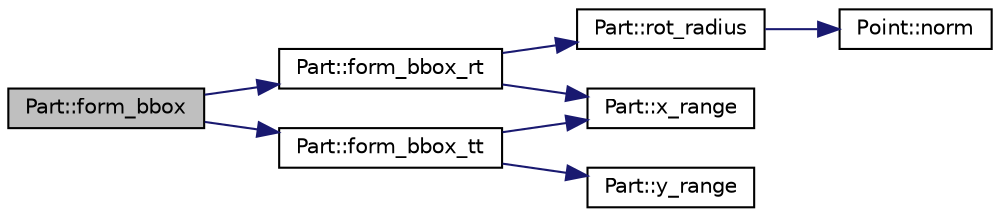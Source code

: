 digraph "Part::form_bbox"
{
 // LATEX_PDF_SIZE
  edge [fontname="Helvetica",fontsize="10",labelfontname="Helvetica",labelfontsize="10"];
  node [fontname="Helvetica",fontsize="10",shape=record];
  rankdir="LR";
  Node1 [label="Part::form_bbox",height=0.2,width=0.4,color="black", fillcolor="grey75", style="filled", fontcolor="black",tooltip=" "];
  Node1 -> Node2 [color="midnightblue",fontsize="10",style="solid",fontname="Helvetica"];
  Node2 [label="Part::form_bbox_rt",height=0.2,width=0.4,color="black", fillcolor="white", style="filled",URL="$db/d16/class_part.html#a1145fc11374252d233a0cf9d979226d0",tooltip=" "];
  Node2 -> Node3 [color="midnightblue",fontsize="10",style="solid",fontname="Helvetica"];
  Node3 [label="Part::rot_radius",height=0.2,width=0.4,color="black", fillcolor="white", style="filled",URL="$db/d16/class_part.html#a9fa4e0d3894d91faabca8018c8f806e2",tooltip=" "];
  Node3 -> Node4 [color="midnightblue",fontsize="10",style="solid",fontname="Helvetica"];
  Node4 [label="Point::norm",height=0.2,width=0.4,color="black", fillcolor="white", style="filled",URL="$d0/d69/class_point.html#a1de1fcf72ec8d46bf347fd2cde72cc0d",tooltip=" "];
  Node2 -> Node5 [color="midnightblue",fontsize="10",style="solid",fontname="Helvetica"];
  Node5 [label="Part::x_range",height=0.2,width=0.4,color="black", fillcolor="white", style="filled",URL="$db/d16/class_part.html#a1bde9e44c4b66938838e75a654c529d5",tooltip=" "];
  Node1 -> Node6 [color="midnightblue",fontsize="10",style="solid",fontname="Helvetica"];
  Node6 [label="Part::form_bbox_tt",height=0.2,width=0.4,color="black", fillcolor="white", style="filled",URL="$db/d16/class_part.html#adad608e8915dc008798090f9bbf58dcd",tooltip=" "];
  Node6 -> Node5 [color="midnightblue",fontsize="10",style="solid",fontname="Helvetica"];
  Node6 -> Node7 [color="midnightblue",fontsize="10",style="solid",fontname="Helvetica"];
  Node7 [label="Part::y_range",height=0.2,width=0.4,color="black", fillcolor="white", style="filled",URL="$db/d16/class_part.html#a432687c5ffe7c557fd27633cdb2f2847",tooltip=" "];
}
